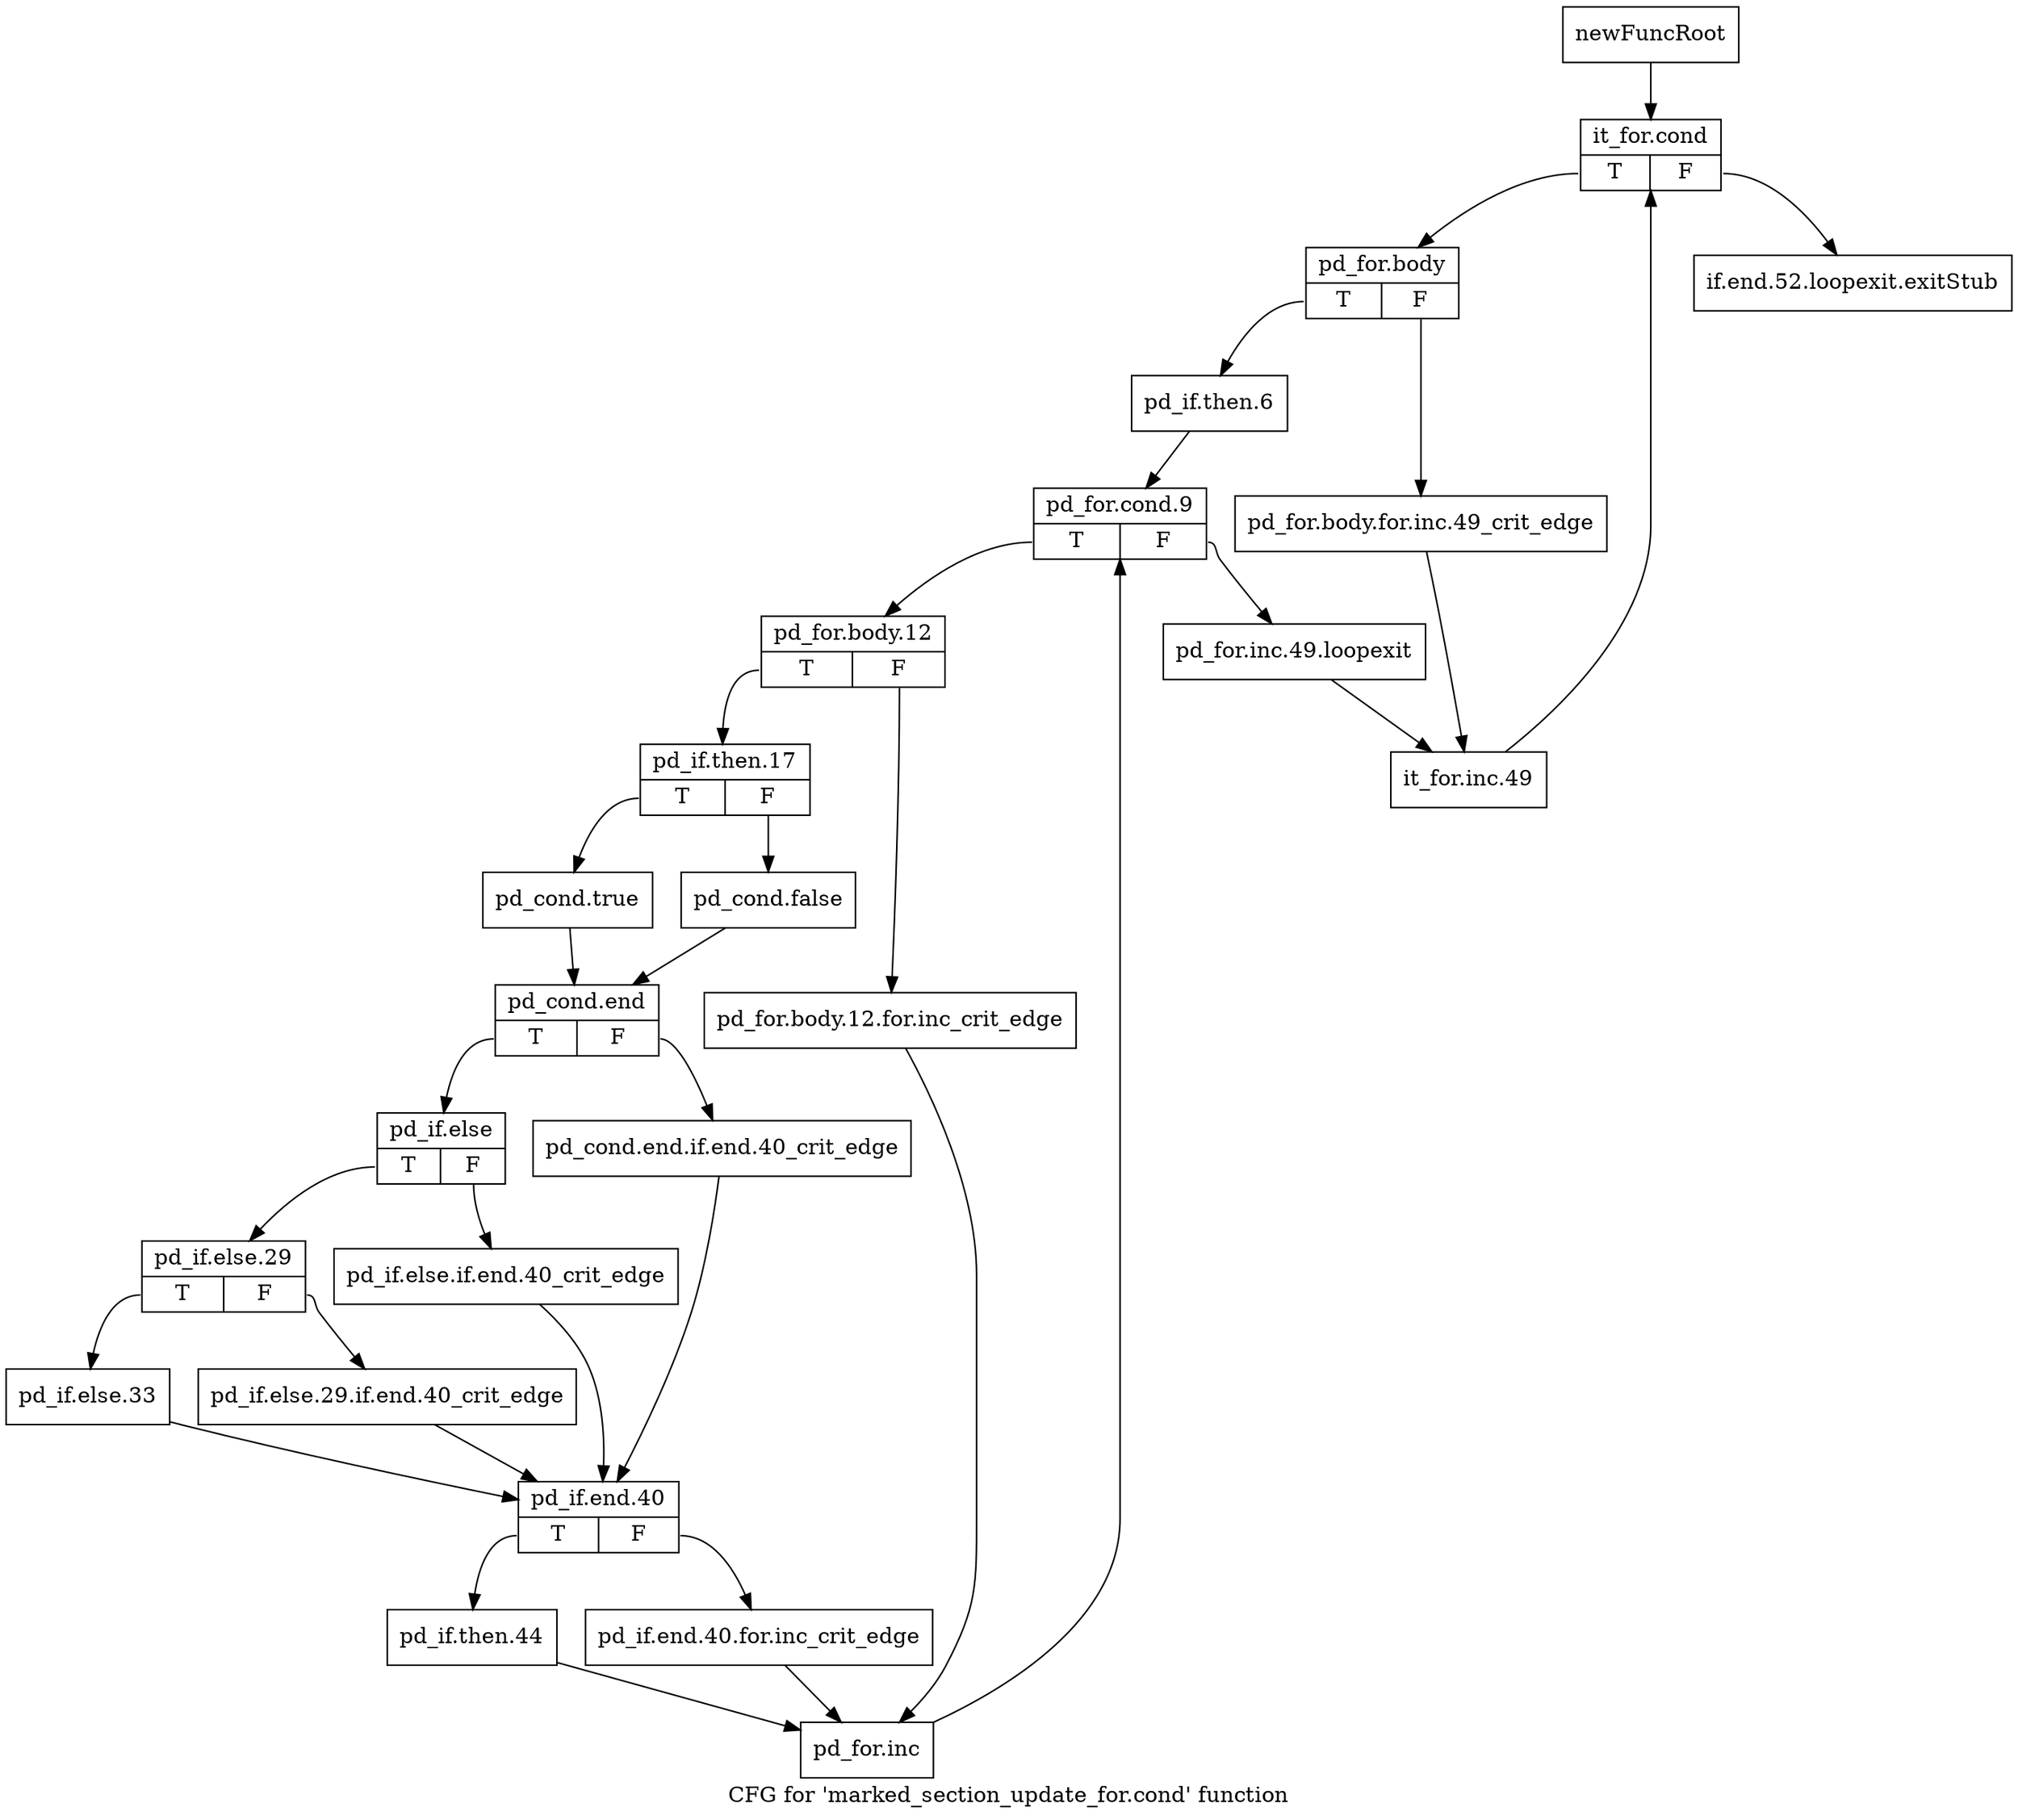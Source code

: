 digraph "CFG for 'marked_section_update_for.cond' function" {
	label="CFG for 'marked_section_update_for.cond' function";

	Node0x59981c0 [shape=record,label="{newFuncRoot}"];
	Node0x59981c0 -> Node0x5998790;
	Node0x5998210 [shape=record,label="{if.end.52.loopexit.exitStub}"];
	Node0x5998790 [shape=record,label="{it_for.cond|{<s0>T|<s1>F}}"];
	Node0x5998790:s0 -> Node0x59987e0;
	Node0x5998790:s1 -> Node0x5998210;
	Node0x59987e0 [shape=record,label="{pd_for.body|{<s0>T|<s1>F}}"];
	Node0x59987e0:s0 -> Node0x5998880;
	Node0x59987e0:s1 -> Node0x5998830;
	Node0x5998830 [shape=record,label="{pd_for.body.for.inc.49_crit_edge}"];
	Node0x5998830 -> Node0x5998970;
	Node0x5998880 [shape=record,label="{pd_if.then.6}"];
	Node0x5998880 -> Node0x59988d0;
	Node0x59988d0 [shape=record,label="{pd_for.cond.9|{<s0>T|<s1>F}}"];
	Node0x59988d0:s0 -> Node0x59989c0;
	Node0x59988d0:s1 -> Node0x5998920;
	Node0x5998920 [shape=record,label="{pd_for.inc.49.loopexit}"];
	Node0x5998920 -> Node0x5998970;
	Node0x5998970 [shape=record,label="{it_for.inc.49}"];
	Node0x5998970 -> Node0x5998790;
	Node0x59989c0 [shape=record,label="{pd_for.body.12|{<s0>T|<s1>F}}"];
	Node0x59989c0:s0 -> Node0x5998a60;
	Node0x59989c0:s1 -> Node0x5998a10;
	Node0x5998a10 [shape=record,label="{pd_for.body.12.for.inc_crit_edge}"];
	Node0x5998a10 -> Node0x5998e70;
	Node0x5998a60 [shape=record,label="{pd_if.then.17|{<s0>T|<s1>F}}"];
	Node0x5998a60:s0 -> Node0x5998b00;
	Node0x5998a60:s1 -> Node0x5998ab0;
	Node0x5998ab0 [shape=record,label="{pd_cond.false}"];
	Node0x5998ab0 -> Node0x5998b50;
	Node0x5998b00 [shape=record,label="{pd_cond.true}"];
	Node0x5998b00 -> Node0x5998b50;
	Node0x5998b50 [shape=record,label="{pd_cond.end|{<s0>T|<s1>F}}"];
	Node0x5998b50:s0 -> Node0x5998bf0;
	Node0x5998b50:s1 -> Node0x5998ba0;
	Node0x5998ba0 [shape=record,label="{pd_cond.end.if.end.40_crit_edge}"];
	Node0x5998ba0 -> Node0x5998d80;
	Node0x5998bf0 [shape=record,label="{pd_if.else|{<s0>T|<s1>F}}"];
	Node0x5998bf0:s0 -> Node0x5998c90;
	Node0x5998bf0:s1 -> Node0x5998c40;
	Node0x5998c40 [shape=record,label="{pd_if.else.if.end.40_crit_edge}"];
	Node0x5998c40 -> Node0x5998d80;
	Node0x5998c90 [shape=record,label="{pd_if.else.29|{<s0>T|<s1>F}}"];
	Node0x5998c90:s0 -> Node0x5998d30;
	Node0x5998c90:s1 -> Node0x5998ce0;
	Node0x5998ce0 [shape=record,label="{pd_if.else.29.if.end.40_crit_edge}"];
	Node0x5998ce0 -> Node0x5998d80;
	Node0x5998d30 [shape=record,label="{pd_if.else.33}"];
	Node0x5998d30 -> Node0x5998d80;
	Node0x5998d80 [shape=record,label="{pd_if.end.40|{<s0>T|<s1>F}}"];
	Node0x5998d80:s0 -> Node0x5998e20;
	Node0x5998d80:s1 -> Node0x5998dd0;
	Node0x5998dd0 [shape=record,label="{pd_if.end.40.for.inc_crit_edge}"];
	Node0x5998dd0 -> Node0x5998e70;
	Node0x5998e20 [shape=record,label="{pd_if.then.44}"];
	Node0x5998e20 -> Node0x5998e70;
	Node0x5998e70 [shape=record,label="{pd_for.inc}"];
	Node0x5998e70 -> Node0x59988d0;
}
